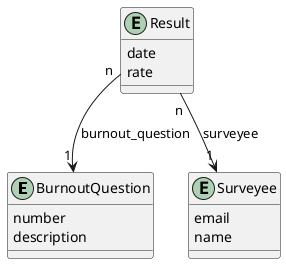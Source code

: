 @startuml

entity BurnoutQuestion {
    number
    description
}

entity Surveyee {
    email
    name
}

entity Result {
    date
    rate
}

Result "n" --> "1" BurnoutQuestion : burnout_question
Result "n" --> "1" Surveyee : surveyee

@enduml
